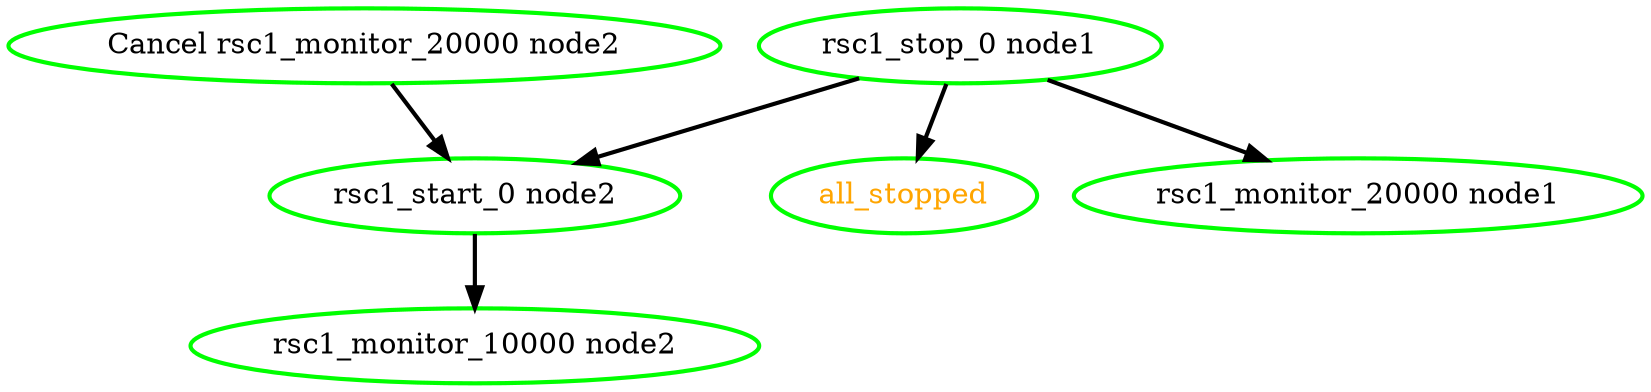 digraph "g" {
"Cancel rsc1_monitor_20000 node2" -> "rsc1_start_0 node2" [ style = bold]
"Cancel rsc1_monitor_20000 node2" [ style=bold color="green" fontcolor="black" ]
"all_stopped" [ style=bold color="green" fontcolor="orange" ]
"rsc1_monitor_10000 node2" [ style=bold color="green" fontcolor="black" ]
"rsc1_monitor_20000 node1" [ style=bold color="green" fontcolor="black" ]
"rsc1_start_0 node2" -> "rsc1_monitor_10000 node2" [ style = bold]
"rsc1_start_0 node2" [ style=bold color="green" fontcolor="black" ]
"rsc1_stop_0 node1" -> "all_stopped" [ style = bold]
"rsc1_stop_0 node1" -> "rsc1_monitor_20000 node1" [ style = bold]
"rsc1_stop_0 node1" -> "rsc1_start_0 node2" [ style = bold]
"rsc1_stop_0 node1" [ style=bold color="green" fontcolor="black" ]
}
